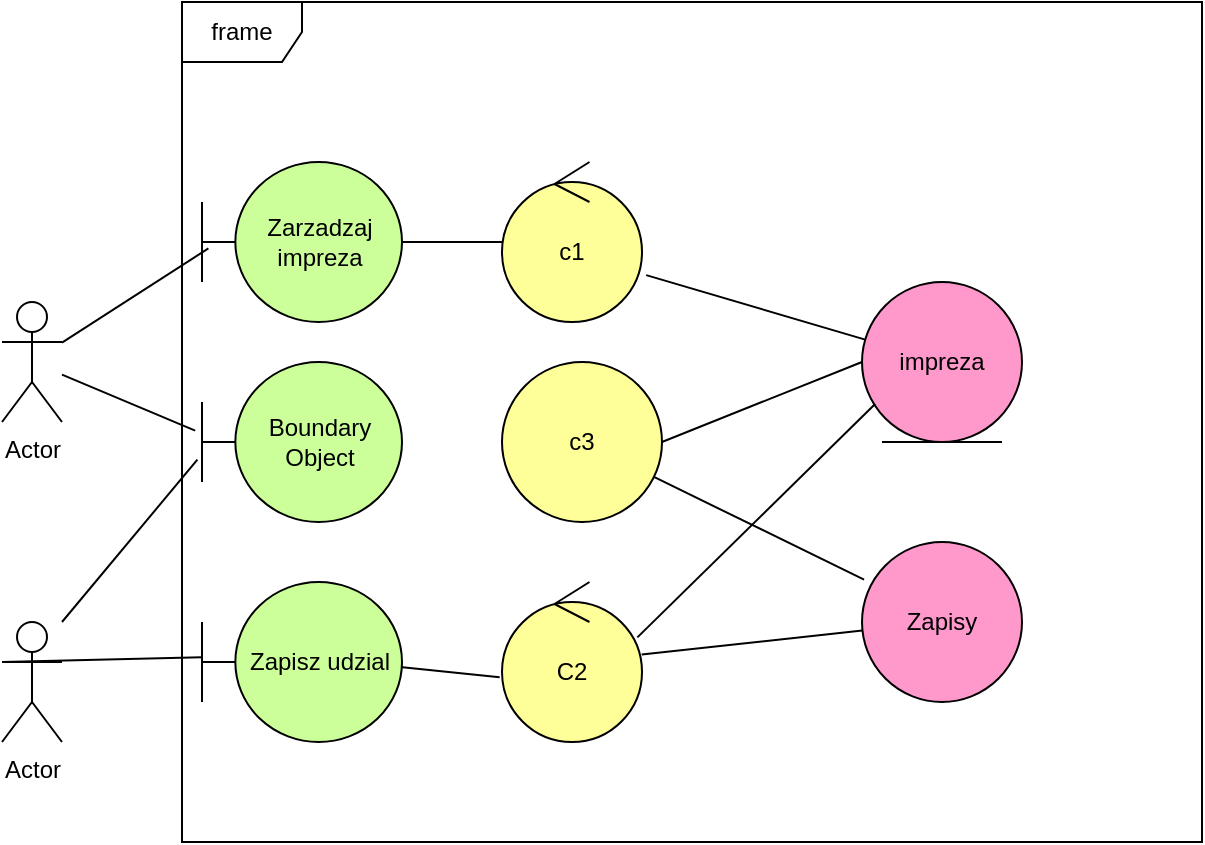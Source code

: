 <mxfile version="24.2.1" type="device">
  <diagram name="Strona-1" id="6IbcA8WtJx5N-m7-CR9g">
    <mxGraphModel dx="1647" dy="886" grid="1" gridSize="10" guides="1" tooltips="1" connect="1" arrows="1" fold="1" page="1" pageScale="1" pageWidth="827" pageHeight="1169" math="0" shadow="0">
      <root>
        <mxCell id="0" />
        <mxCell id="1" parent="0" />
        <mxCell id="SDhJDKARHhr_8GGLqj3M-2" value="frame" style="shape=umlFrame;whiteSpace=wrap;html=1;pointerEvents=0;" parent="1" vertex="1">
          <mxGeometry x="190" y="100" width="510" height="420" as="geometry" />
        </mxCell>
        <mxCell id="SDhJDKARHhr_8GGLqj3M-7" value="Actor" style="shape=umlActor;verticalLabelPosition=bottom;verticalAlign=top;html=1;outlineConnect=0;" parent="1" vertex="1">
          <mxGeometry x="100" y="410" width="30" height="60" as="geometry" />
        </mxCell>
        <mxCell id="SDhJDKARHhr_8GGLqj3M-8" value="Actor" style="shape=umlActor;verticalLabelPosition=bottom;verticalAlign=top;html=1;outlineConnect=0;" parent="1" vertex="1">
          <mxGeometry x="100" y="250" width="30" height="60" as="geometry" />
        </mxCell>
        <mxCell id="SDhJDKARHhr_8GGLqj3M-10" value="" style="endArrow=none;html=1;rounded=0;entryX=0.032;entryY=0.54;entryDx=0;entryDy=0;entryPerimeter=0;" parent="1" source="SDhJDKARHhr_8GGLqj3M-8" target="SDhJDKARHhr_8GGLqj3M-14" edge="1">
          <mxGeometry width="50" height="50" relative="1" as="geometry">
            <mxPoint x="390" y="480" as="sourcePoint" />
            <mxPoint x="220" y="230" as="targetPoint" />
          </mxGeometry>
        </mxCell>
        <mxCell id="SDhJDKARHhr_8GGLqj3M-13" value="" style="endArrow=none;html=1;rounded=0;entryX=0;entryY=0.333;entryDx=0;entryDy=0;entryPerimeter=0;exitX=-0.001;exitY=0.471;exitDx=0;exitDy=0;exitPerimeter=0;" parent="1" source="SDhJDKARHhr_8GGLqj3M-33" target="SDhJDKARHhr_8GGLqj3M-7" edge="1">
          <mxGeometry width="50" height="50" relative="1" as="geometry">
            <mxPoint x="190" y="430" as="sourcePoint" />
            <mxPoint x="440" y="430" as="targetPoint" />
          </mxGeometry>
        </mxCell>
        <mxCell id="SDhJDKARHhr_8GGLqj3M-14" value="Zarzadzaj impreza" style="shape=umlBoundary;whiteSpace=wrap;html=1;fillColor=#CCFF99;" parent="1" vertex="1">
          <mxGeometry x="200" y="180" width="100" height="80" as="geometry" />
        </mxCell>
        <mxCell id="SDhJDKARHhr_8GGLqj3M-17" value="c1" style="ellipse;shape=umlControl;whiteSpace=wrap;html=1;fillColor=#FFFF99;" parent="1" vertex="1">
          <mxGeometry x="350" y="180" width="70" height="80" as="geometry" />
        </mxCell>
        <mxCell id="SDhJDKARHhr_8GGLqj3M-19" value="impreza" style="ellipse;shape=umlEntity;whiteSpace=wrap;html=1;fillColor=#FF99CC;" parent="1" vertex="1">
          <mxGeometry x="530" y="240" width="80" height="80" as="geometry" />
        </mxCell>
        <mxCell id="SDhJDKARHhr_8GGLqj3M-23" value="C2" style="ellipse;shape=umlControl;whiteSpace=wrap;html=1;fillColor=#FFFF99;" parent="1" vertex="1">
          <mxGeometry x="350" y="390" width="70" height="80" as="geometry" />
        </mxCell>
        <mxCell id="SDhJDKARHhr_8GGLqj3M-28" value="Zapisy" style="ellipse;whiteSpace=wrap;html=1;aspect=fixed;fillColor=#FF99CC;" parent="1" vertex="1">
          <mxGeometry x="530" y="370" width="80" height="80" as="geometry" />
        </mxCell>
        <mxCell id="SDhJDKARHhr_8GGLqj3M-29" value="" style="endArrow=none;html=1;rounded=0;" parent="1" source="SDhJDKARHhr_8GGLqj3M-28" target="SDhJDKARHhr_8GGLqj3M-23" edge="1">
          <mxGeometry width="50" height="50" relative="1" as="geometry">
            <mxPoint x="390" y="480" as="sourcePoint" />
            <mxPoint x="440" y="430" as="targetPoint" />
          </mxGeometry>
        </mxCell>
        <mxCell id="SDhJDKARHhr_8GGLqj3M-30" value="" style="endArrow=none;html=1;rounded=0;exitX=1.03;exitY=0.707;exitDx=0;exitDy=0;exitPerimeter=0;" parent="1" source="SDhJDKARHhr_8GGLqj3M-17" target="SDhJDKARHhr_8GGLqj3M-19" edge="1">
          <mxGeometry width="50" height="50" relative="1" as="geometry">
            <mxPoint x="414" y="320" as="sourcePoint" />
            <mxPoint x="464" y="270" as="targetPoint" />
          </mxGeometry>
        </mxCell>
        <mxCell id="SDhJDKARHhr_8GGLqj3M-31" value="" style="endArrow=none;html=1;rounded=0;" parent="1" source="SDhJDKARHhr_8GGLqj3M-14" target="SDhJDKARHhr_8GGLqj3M-17" edge="1">
          <mxGeometry width="50" height="50" relative="1" as="geometry">
            <mxPoint x="290" y="270" as="sourcePoint" />
            <mxPoint x="340" y="220" as="targetPoint" />
          </mxGeometry>
        </mxCell>
        <mxCell id="SDhJDKARHhr_8GGLqj3M-32" value="" style="endArrow=none;html=1;rounded=0;exitX=1.054;exitY=0.527;exitDx=0;exitDy=0;exitPerimeter=0;entryX=-0.017;entryY=0.596;entryDx=0;entryDy=0;entryPerimeter=0;" parent="1" target="SDhJDKARHhr_8GGLqj3M-23" edge="1">
          <mxGeometry width="50" height="50" relative="1" as="geometry">
            <mxPoint x="295.4" y="432.16" as="sourcePoint" />
            <mxPoint x="450" y="460" as="targetPoint" />
          </mxGeometry>
        </mxCell>
        <mxCell id="SDhJDKARHhr_8GGLqj3M-33" value="Zapisz udzial" style="shape=umlBoundary;whiteSpace=wrap;html=1;fillColor=#CCFF99;" parent="1" vertex="1">
          <mxGeometry x="200" y="390" width="100" height="80" as="geometry" />
        </mxCell>
        <mxCell id="SDhJDKARHhr_8GGLqj3M-35" value="Boundary Object" style="shape=umlBoundary;whiteSpace=wrap;html=1;fillColor=#CCFF99;" parent="1" vertex="1">
          <mxGeometry x="200" y="280" width="100" height="80" as="geometry" />
        </mxCell>
        <mxCell id="SDhJDKARHhr_8GGLqj3M-37" value="c3" style="ellipse;whiteSpace=wrap;html=1;aspect=fixed;fillColor=#FFFF99;" parent="1" vertex="1">
          <mxGeometry x="350" y="280" width="80" height="80" as="geometry" />
        </mxCell>
        <mxCell id="SDhJDKARHhr_8GGLqj3M-39" value="" style="endArrow=none;html=1;rounded=0;entryX=-0.034;entryY=0.429;entryDx=0;entryDy=0;entryPerimeter=0;" parent="1" source="SDhJDKARHhr_8GGLqj3M-8" target="SDhJDKARHhr_8GGLqj3M-35" edge="1">
          <mxGeometry width="50" height="50" relative="1" as="geometry">
            <mxPoint x="120" y="370" as="sourcePoint" />
            <mxPoint x="170" y="320" as="targetPoint" />
          </mxGeometry>
        </mxCell>
        <mxCell id="SDhJDKARHhr_8GGLqj3M-41" value="" style="endArrow=none;html=1;rounded=0;entryX=-0.023;entryY=0.61;entryDx=0;entryDy=0;entryPerimeter=0;" parent="1" target="SDhJDKARHhr_8GGLqj3M-35" edge="1">
          <mxGeometry width="50" height="50" relative="1" as="geometry">
            <mxPoint x="130" y="410" as="sourcePoint" />
            <mxPoint x="180" y="360" as="targetPoint" />
          </mxGeometry>
        </mxCell>
        <mxCell id="SDhJDKARHhr_8GGLqj3M-42" value="" style="endArrow=none;html=1;rounded=0;entryX=0.013;entryY=0.235;entryDx=0;entryDy=0;entryPerimeter=0;" parent="1" source="SDhJDKARHhr_8GGLqj3M-37" target="SDhJDKARHhr_8GGLqj3M-28" edge="1">
          <mxGeometry width="50" height="50" relative="1" as="geometry">
            <mxPoint x="390" y="480" as="sourcePoint" />
            <mxPoint x="440" y="430" as="targetPoint" />
          </mxGeometry>
        </mxCell>
        <mxCell id="SDhJDKARHhr_8GGLqj3M-43" value="" style="endArrow=none;html=1;rounded=0;entryX=0;entryY=0.5;entryDx=0;entryDy=0;exitX=1;exitY=0.5;exitDx=0;exitDy=0;" parent="1" source="SDhJDKARHhr_8GGLqj3M-37" target="SDhJDKARHhr_8GGLqj3M-19" edge="1">
          <mxGeometry width="50" height="50" relative="1" as="geometry">
            <mxPoint x="390" y="480" as="sourcePoint" />
            <mxPoint x="440" y="430" as="targetPoint" />
          </mxGeometry>
        </mxCell>
        <mxCell id="SDhJDKARHhr_8GGLqj3M-44" value="" style="endArrow=none;html=1;rounded=0;entryX=0.082;entryY=0.763;entryDx=0;entryDy=0;entryPerimeter=0;exitX=0.967;exitY=0.346;exitDx=0;exitDy=0;exitPerimeter=0;" parent="1" source="SDhJDKARHhr_8GGLqj3M-23" target="SDhJDKARHhr_8GGLqj3M-19" edge="1">
          <mxGeometry width="50" height="50" relative="1" as="geometry">
            <mxPoint x="390" y="480" as="sourcePoint" />
            <mxPoint x="440" y="430" as="targetPoint" />
          </mxGeometry>
        </mxCell>
      </root>
    </mxGraphModel>
  </diagram>
</mxfile>
